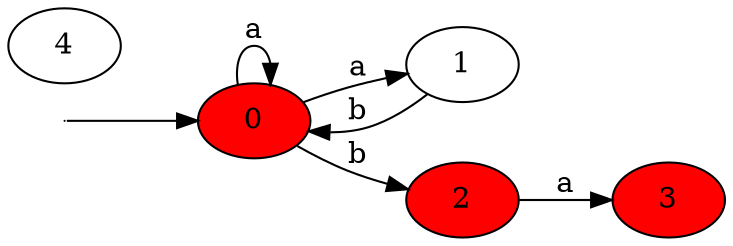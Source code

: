 digraph {
rankdir=LR
fictitious [shape=point, label="", width=0, height=0]

fictitious -> 0
0 [fillcolor=red, style=filled]
1
2 [fillcolor=red, style=filled]
3 [fillcolor=red, style=filled]
4
0 -> 2 [label=b]
2 -> 3 [label=a]
0 -> 0 [label=a]
0 -> 1 [label=a]
1 -> 0 [label=b]
}